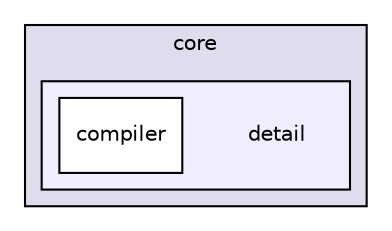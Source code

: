 digraph "detail" {
  compound=true
  node [ fontsize="10", fontname="Helvetica"];
  edge [ labelfontsize="10", labelfontname="Helvetica"];
  subgraph clusterdir_334975c5f7f258e1ec06bfc6b10c4fd2 {
    graph [ bgcolor="#ddddee", pencolor="black", label="core" fontname="Helvetica", fontsize="10", URL="dir_334975c5f7f258e1ec06bfc6b10c4fd2.html"]
  subgraph clusterdir_db566c2ae50ab4e7ff384a2af9bd29a2 {
    graph [ bgcolor="#eeeeff", pencolor="black", label="" URL="dir_db566c2ae50ab4e7ff384a2af9bd29a2.html"];
    dir_db566c2ae50ab4e7ff384a2af9bd29a2 [shape=plaintext label="detail"];
    dir_e4162ce210784038aff044628fc658b5 [shape=box label="compiler" color="black" fillcolor="white" style="filled" URL="dir_e4162ce210784038aff044628fc658b5.html"];
  }
  }
}
